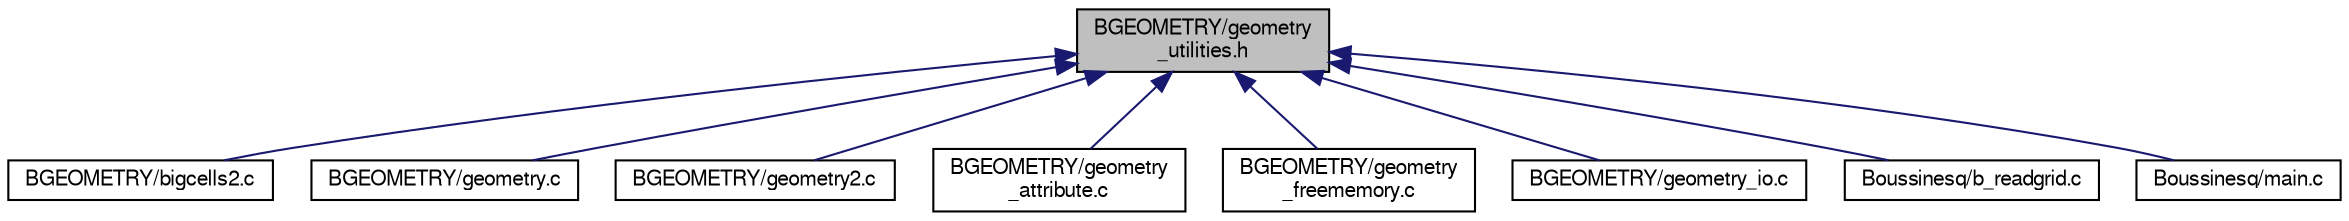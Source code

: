 digraph "BGEOMETRY/geometry_utilities.h"
{
  bgcolor="transparent";
  edge [fontname="FreeSans",fontsize="10",labelfontname="FreeSans",labelfontsize="10"];
  node [fontname="FreeSans",fontsize="10",shape=record];
  Node1 [label="BGEOMETRY/geometry\l_utilities.h",height=0.2,width=0.4,color="black", fillcolor="grey75", style="filled" fontcolor="black"];
  Node1 -> Node2 [dir="back",color="midnightblue",fontsize="10",style="solid",fontname="FreeSans"];
  Node2 [label="BGEOMETRY/bigcells2.c",height=0.2,width=0.4,color="black",URL="$bigcells2_8c.html"];
  Node1 -> Node3 [dir="back",color="midnightblue",fontsize="10",style="solid",fontname="FreeSans"];
  Node3 [label="BGEOMETRY/geometry.c",height=0.2,width=0.4,color="black",URL="$geometry_8c.html"];
  Node1 -> Node4 [dir="back",color="midnightblue",fontsize="10",style="solid",fontname="FreeSans"];
  Node4 [label="BGEOMETRY/geometry2.c",height=0.2,width=0.4,color="black",URL="$geometry2_8c.html"];
  Node1 -> Node5 [dir="back",color="midnightblue",fontsize="10",style="solid",fontname="FreeSans"];
  Node5 [label="BGEOMETRY/geometry\l_attribute.c",height=0.2,width=0.4,color="black",URL="$geometry__attribute_8c.html"];
  Node1 -> Node6 [dir="back",color="midnightblue",fontsize="10",style="solid",fontname="FreeSans"];
  Node6 [label="BGEOMETRY/geometry\l_freememory.c",height=0.2,width=0.4,color="black",URL="$geometry__freememory_8c.html"];
  Node1 -> Node7 [dir="back",color="midnightblue",fontsize="10",style="solid",fontname="FreeSans"];
  Node7 [label="BGEOMETRY/geometry_io.c",height=0.2,width=0.4,color="black",URL="$geometry__io_8c.html"];
  Node1 -> Node8 [dir="back",color="midnightblue",fontsize="10",style="solid",fontname="FreeSans"];
  Node8 [label="Boussinesq/b_readgrid.c",height=0.2,width=0.4,color="black",URL="$b__readgrid_8c.html"];
  Node1 -> Node9 [dir="back",color="midnightblue",fontsize="10",style="solid",fontname="FreeSans"];
  Node9 [label="Boussinesq/main.c",height=0.2,width=0.4,color="black",URL="$main_8c.html"];
}
